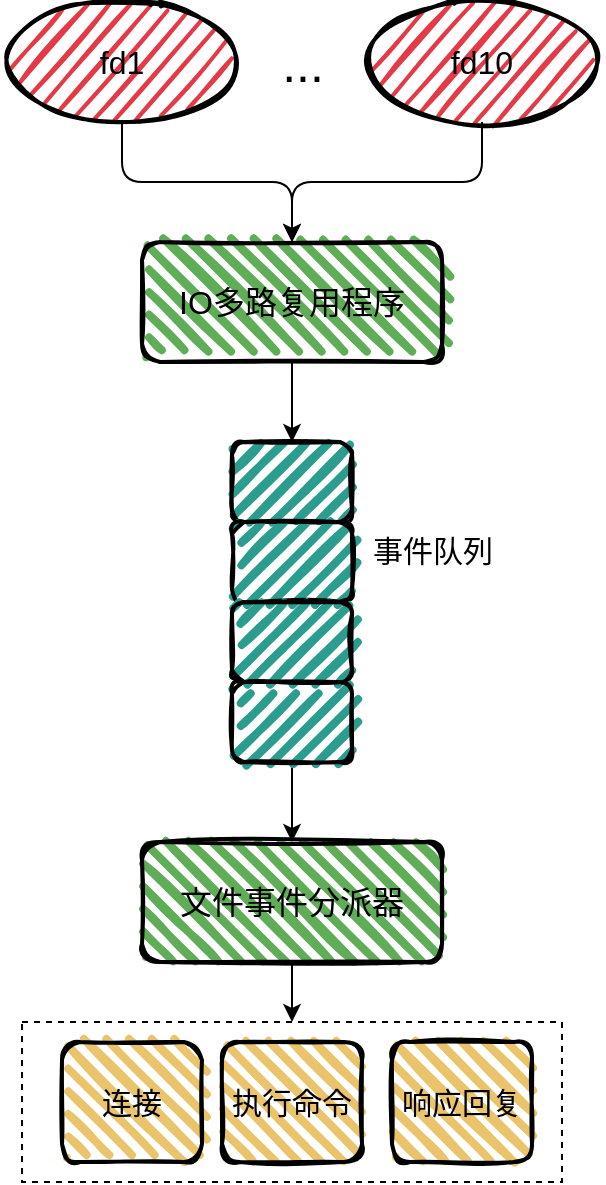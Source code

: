 <mxfile>
    <diagram id="d7wYdvXdE9nHoiHe4cBe" name="multiple">
        <mxGraphModel dx="855" dy="546" grid="1" gridSize="10" guides="1" tooltips="1" connect="1" arrows="1" fold="1" page="1" pageScale="1" pageWidth="3300" pageHeight="4681" math="0" shadow="0">
            <root>
                <mxCell id="nZqQR4pAr8_zJrDv7Qbp-0"/>
                <mxCell id="nZqQR4pAr8_zJrDv7Qbp-1" parent="nZqQR4pAr8_zJrDv7Qbp-0"/>
                <mxCell id="33" style="edgeStyle=orthogonalEdgeStyle;html=1;fontSize=25;" edge="1" parent="nZqQR4pAr8_zJrDv7Qbp-1" source="21" target="29">
                    <mxGeometry relative="1" as="geometry"/>
                </mxCell>
                <mxCell id="21" value="IO多路复用程序" style="rounded=1;whiteSpace=wrap;html=1;strokeWidth=2;fillWeight=4;hachureGap=8;hachureAngle=45;fillColor=#5FAD56;sketch=1;fontSize=16;" vertex="1" parent="nZqQR4pAr8_zJrDv7Qbp-1">
                    <mxGeometry x="440" y="360" width="150" height="60" as="geometry"/>
                </mxCell>
                <mxCell id="27" style="edgeStyle=orthogonalEdgeStyle;html=1;entryX=0.5;entryY=0;entryDx=0;entryDy=0;fontSize=25;" edge="1" parent="nZqQR4pAr8_zJrDv7Qbp-1" source="22" target="21">
                    <mxGeometry relative="1" as="geometry"/>
                </mxCell>
                <mxCell id="22" value="fd1" style="ellipse;whiteSpace=wrap;html=1;strokeWidth=2;fillWeight=2;hachureGap=8;fillColor=#E63946;fillStyle=dots;sketch=1;fontSize=16;" vertex="1" parent="nZqQR4pAr8_zJrDv7Qbp-1">
                    <mxGeometry x="370" y="240" width="120" height="60" as="geometry"/>
                </mxCell>
                <mxCell id="28" style="edgeStyle=orthogonalEdgeStyle;html=1;entryX=0.5;entryY=0;entryDx=0;entryDy=0;fontSize=25;" edge="1" parent="nZqQR4pAr8_zJrDv7Qbp-1" source="24" target="21">
                    <mxGeometry relative="1" as="geometry"/>
                </mxCell>
                <mxCell id="24" value="fd10" style="ellipse;whiteSpace=wrap;html=1;strokeWidth=2;fillWeight=2;hachureGap=8;fillColor=#E63946;fillStyle=dots;sketch=1;fontSize=16;" vertex="1" parent="nZqQR4pAr8_zJrDv7Qbp-1">
                    <mxGeometry x="550" y="240" width="120" height="60" as="geometry"/>
                </mxCell>
                <mxCell id="25" value="&lt;font style=&quot;font-size: 25px&quot;&gt;...&lt;/font&gt;" style="text;html=1;align=center;verticalAlign=middle;resizable=0;points=[];autosize=1;strokeColor=none;fillColor=none;fontSize=16;strokeWidth=2;" vertex="1" parent="nZqQR4pAr8_zJrDv7Qbp-1">
                    <mxGeometry x="500" y="255" width="40" height="30" as="geometry"/>
                </mxCell>
                <mxCell id="29" value="" style="rounded=1;whiteSpace=wrap;html=1;strokeWidth=2;fillWeight=4;hachureGap=8;hachureAngle=45;sketch=1;fillColor=#2A9D8F;direction=south;" vertex="1" parent="nZqQR4pAr8_zJrDv7Qbp-1">
                    <mxGeometry x="485" y="460" width="60" height="40" as="geometry"/>
                </mxCell>
                <mxCell id="30" value="" style="rounded=1;whiteSpace=wrap;html=1;strokeWidth=2;fillWeight=4;hachureGap=8;hachureAngle=45;sketch=1;fillColor=#2A9D8F;direction=south;" vertex="1" parent="nZqQR4pAr8_zJrDv7Qbp-1">
                    <mxGeometry x="485" y="500" width="60" height="40" as="geometry"/>
                </mxCell>
                <mxCell id="31" value="" style="rounded=1;whiteSpace=wrap;html=1;strokeWidth=2;fillWeight=4;hachureGap=8;hachureAngle=45;sketch=1;fillColor=#2A9D8F;direction=south;" vertex="1" parent="nZqQR4pAr8_zJrDv7Qbp-1">
                    <mxGeometry x="485" y="540" width="60" height="40" as="geometry"/>
                </mxCell>
                <mxCell id="35" style="edgeStyle=orthogonalEdgeStyle;html=1;entryX=0.5;entryY=0;entryDx=0;entryDy=0;fontSize=25;" edge="1" parent="nZqQR4pAr8_zJrDv7Qbp-1" source="32" target="34">
                    <mxGeometry relative="1" as="geometry"/>
                </mxCell>
                <mxCell id="32" value="" style="rounded=1;whiteSpace=wrap;html=1;strokeWidth=2;fillWeight=4;hachureGap=8;hachureAngle=45;sketch=1;fillColor=#2A9D8F;direction=south;" vertex="1" parent="nZqQR4pAr8_zJrDv7Qbp-1">
                    <mxGeometry x="485" y="580" width="60" height="40" as="geometry"/>
                </mxCell>
                <mxCell id="46" value="" style="edgeStyle=orthogonalEdgeStyle;html=1;fontSize=15;" edge="1" parent="nZqQR4pAr8_zJrDv7Qbp-1" source="34" target="45">
                    <mxGeometry relative="1" as="geometry"/>
                </mxCell>
                <mxCell id="34" value="文件事件分派器" style="rounded=1;whiteSpace=wrap;html=1;strokeWidth=2;fillWeight=4;hachureGap=8;hachureAngle=45;fillColor=#5FAD56;sketch=1;fontSize=16;" vertex="1" parent="nZqQR4pAr8_zJrDv7Qbp-1">
                    <mxGeometry x="440" y="660" width="150" height="60" as="geometry"/>
                </mxCell>
                <mxCell id="36" value="&lt;span style=&quot;font-size: 15px&quot;&gt;事件队列&lt;/span&gt;" style="text;html=1;align=center;verticalAlign=middle;resizable=0;points=[];autosize=1;strokeColor=none;fillColor=none;fontSize=25;" vertex="1" parent="nZqQR4pAr8_zJrDv7Qbp-1">
                    <mxGeometry x="545" y="490" width="80" height="40" as="geometry"/>
                </mxCell>
                <mxCell id="41" value="连接" style="rounded=1;whiteSpace=wrap;html=1;strokeWidth=2;fillWeight=4;hachureGap=8;hachureAngle=45;fillColor=#E9C46A;sketch=1;fontSize=15;" vertex="1" parent="nZqQR4pAr8_zJrDv7Qbp-1">
                    <mxGeometry x="400" y="760" width="70" height="60" as="geometry"/>
                </mxCell>
                <mxCell id="42" value="执行命令" style="rounded=1;whiteSpace=wrap;html=1;strokeWidth=2;fillWeight=4;hachureGap=8;hachureAngle=45;fillColor=#E9C46A;sketch=1;fontSize=15;" vertex="1" parent="nZqQR4pAr8_zJrDv7Qbp-1">
                    <mxGeometry x="480" y="760" width="70" height="60" as="geometry"/>
                </mxCell>
                <mxCell id="43" value="响应回复" style="rounded=1;whiteSpace=wrap;html=1;strokeWidth=2;fillWeight=4;hachureGap=8;hachureAngle=45;fillColor=#E9C46A;sketch=1;fontSize=15;" vertex="1" parent="nZqQR4pAr8_zJrDv7Qbp-1">
                    <mxGeometry x="565" y="760" width="70" height="60" as="geometry"/>
                </mxCell>
                <mxCell id="45" value="" style="verticalLabelPosition=bottom;verticalAlign=top;html=1;shape=mxgraph.basic.rect;fillColor2=none;strokeWidth=1;size=20;indent=5;fillColor=none;dashed=1;" vertex="1" parent="nZqQR4pAr8_zJrDv7Qbp-1">
                    <mxGeometry x="380" y="750" width="270" height="80" as="geometry"/>
                </mxCell>
            </root>
        </mxGraphModel>
    </diagram>
</mxfile>